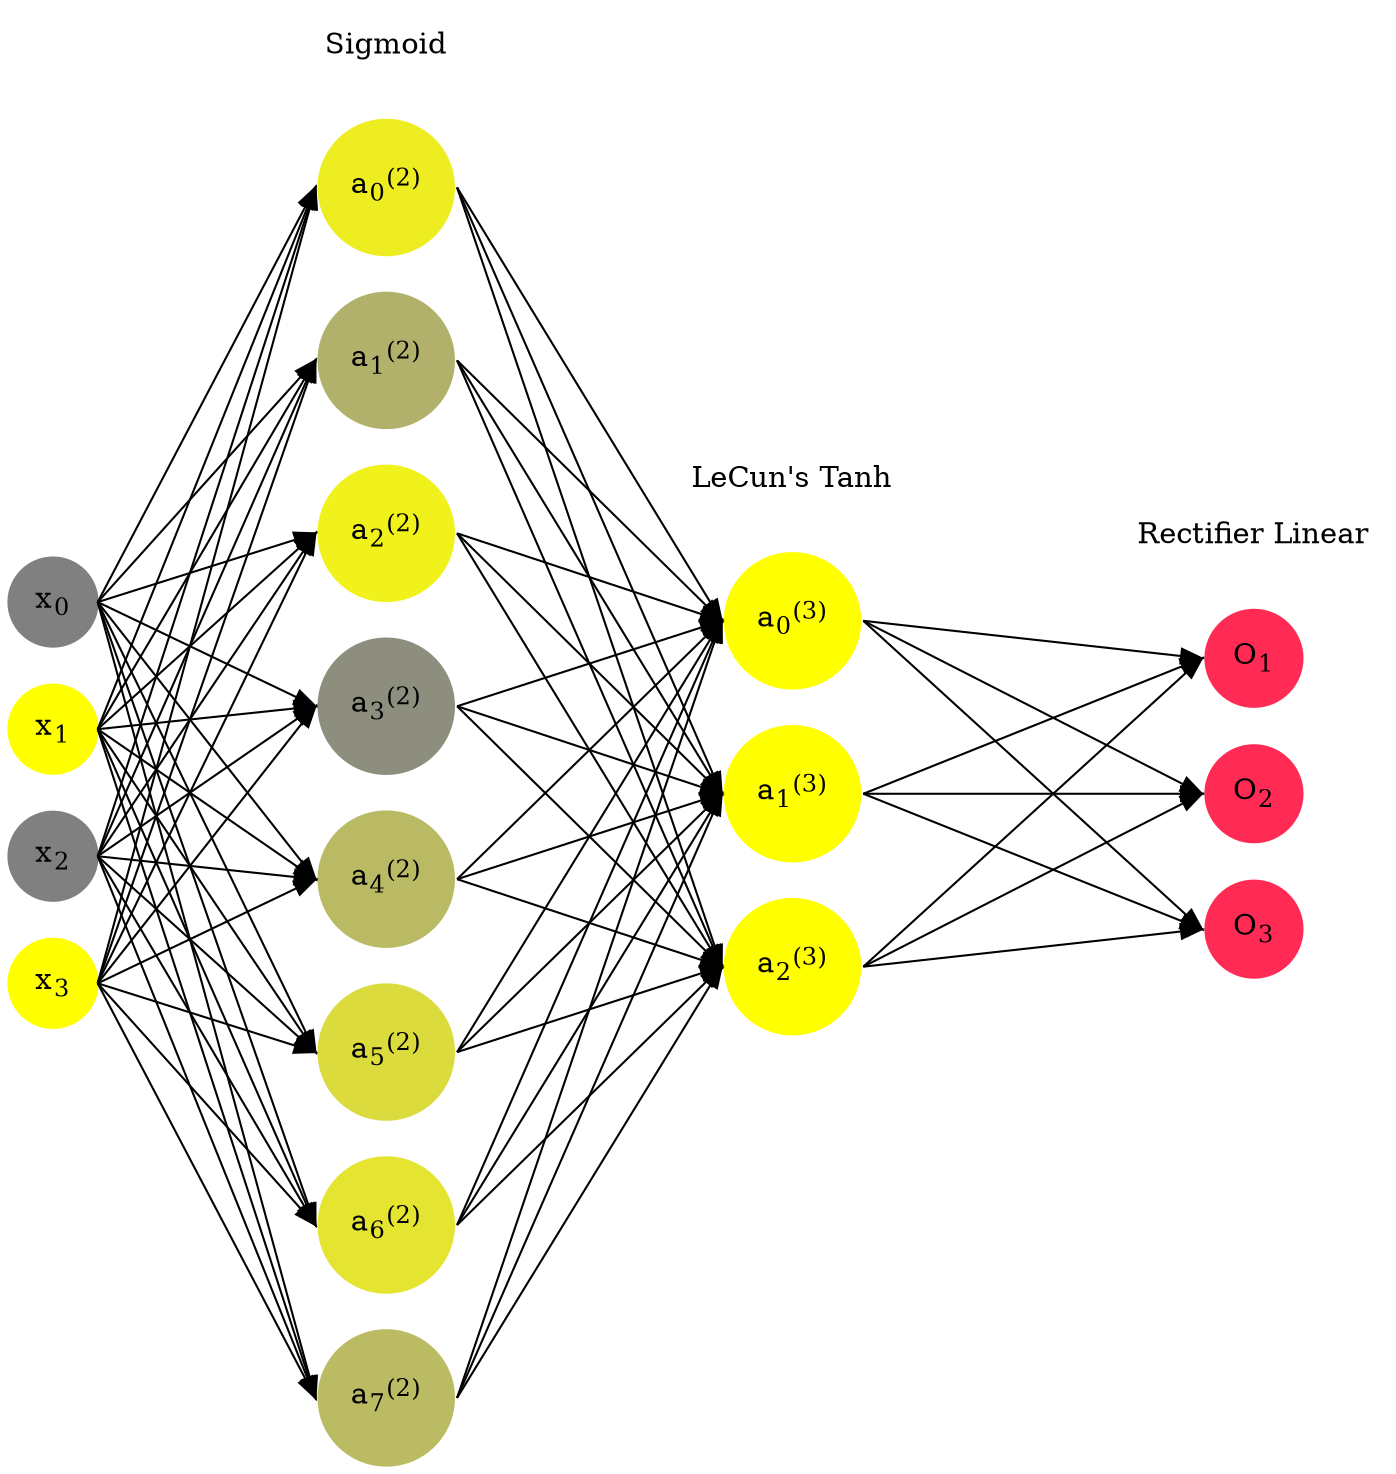 digraph G {
	rankdir = LR;
	splines=false;
	edge[style=invis];
	ranksep= 1.4;
	{
	node [shape=circle, color="0.1667, 0.0, 0.5", style=filled, fillcolor="0.1667, 0.0, 0.5"];
	x0 [label=<x<sub>0</sub>>];
	}
	{
	node [shape=circle, color="0.1667, 1.0, 1.0", style=filled, fillcolor="0.1667, 1.0, 1.0"];
	x1 [label=<x<sub>1</sub>>];
	}
	{
	node [shape=circle, color="0.1667, 0.0, 0.5", style=filled, fillcolor="0.1667, 0.0, 0.5"];
	x2 [label=<x<sub>2</sub>>];
	}
	{
	node [shape=circle, color="0.1667, 1.0, 1.0", style=filled, fillcolor="0.1667, 1.0, 1.0"];
	x3 [label=<x<sub>3</sub>>];
	}
	{
	node [shape=circle, color="0.1667, 0.857181, 0.928590", style=filled, fillcolor="0.1667, 0.857181, 0.928590"];
	a02 [label=<a<sub>0</sub><sup>(2)</sup>>];
	}
	{
	node [shape=circle, color="0.1667, 0.388402, 0.694201", style=filled, fillcolor="0.1667, 0.388402, 0.694201"];
	a12 [label=<a<sub>1</sub><sup>(2)</sup>>];
	}
	{
	node [shape=circle, color="0.1667, 0.887291, 0.943646", style=filled, fillcolor="0.1667, 0.887291, 0.943646"];
	a22 [label=<a<sub>2</sub><sup>(2)</sup>>];
	}
	{
	node [shape=circle, color="0.1667, 0.110674, 0.555337", style=filled, fillcolor="0.1667, 0.110674, 0.555337"];
	a32 [label=<a<sub>3</sub><sup>(2)</sup>>];
	}
	{
	node [shape=circle, color="0.1667, 0.458825, 0.729412", style=filled, fillcolor="0.1667, 0.458825, 0.729412"];
	a42 [label=<a<sub>4</sub><sup>(2)</sup>>];
	}
	{
	node [shape=circle, color="0.1667, 0.717080, 0.858540", style=filled, fillcolor="0.1667, 0.717080, 0.858540"];
	a52 [label=<a<sub>5</sub><sup>(2)</sup>>];
	}
	{
	node [shape=circle, color="0.1667, 0.785216, 0.892608", style=filled, fillcolor="0.1667, 0.785216, 0.892608"];
	a62 [label=<a<sub>6</sub><sup>(2)</sup>>];
	}
	{
	node [shape=circle, color="0.1667, 0.465334, 0.732667", style=filled, fillcolor="0.1667, 0.465334, 0.732667"];
	a72 [label=<a<sub>7</sub><sup>(2)</sup>>];
	}
	{
	node [shape=circle, color="0.1667, 1.524919, 1.262459", style=filled, fillcolor="0.1667, 1.524919, 1.262459"];
	a03 [label=<a<sub>0</sub><sup>(3)</sup>>];
	}
	{
	node [shape=circle, color="0.1667, 1.017691, 1.008845", style=filled, fillcolor="0.1667, 1.017691, 1.008845"];
	a13 [label=<a<sub>1</sub><sup>(3)</sup>>];
	}
	{
	node [shape=circle, color="0.1667, 1.610812, 1.305406", style=filled, fillcolor="0.1667, 1.610812, 1.305406"];
	a23 [label=<a<sub>2</sub><sup>(3)</sup>>];
	}
	{
	node [shape=circle, color="0.9667, 0.83, 1.0", style=filled, fillcolor="0.9667, 0.83, 1.0"];
	O1 [label=<O<sub>1</sub>>];
	}
	{
	node [shape=circle, color="0.9667, 0.83, 1.0", style=filled, fillcolor="0.9667, 0.83, 1.0"];
	O2 [label=<O<sub>2</sub>>];
	}
	{
	node [shape=circle, color="0.9667, 0.83, 1.0", style=filled, fillcolor="0.9667, 0.83, 1.0"];
	O3 [label=<O<sub>3</sub>>];
	}
	{
	rank=same;
	x0->x1->x2->x3;
	}
	{
	rank=same;
	a02->a12->a22->a32->a42->a52->a62->a72;
	}
	{
	rank=same;
	a03->a13->a23;
	}
	{
	rank=same;
	O1->O2->O3;
	}
	l1 [shape=plaintext,label="Sigmoid"];
	l1->a02;
	{rank=same; l1;a02};
	l2 [shape=plaintext,label="LeCun's Tanh"];
	l2->a03;
	{rank=same; l2;a03};
	l3 [shape=plaintext,label="Rectifier Linear"];
	l3->O1;
	{rank=same; l3;O1};
edge[style=solid, tailport=e, headport=w];
	{x0;x1;x2;x3} -> {a02;a12;a22;a32;a42;a52;a62;a72};
	{a02;a12;a22;a32;a42;a52;a62;a72} -> {a03;a13;a23};
	{a03;a13;a23} -> {O1,O2,O3};
}